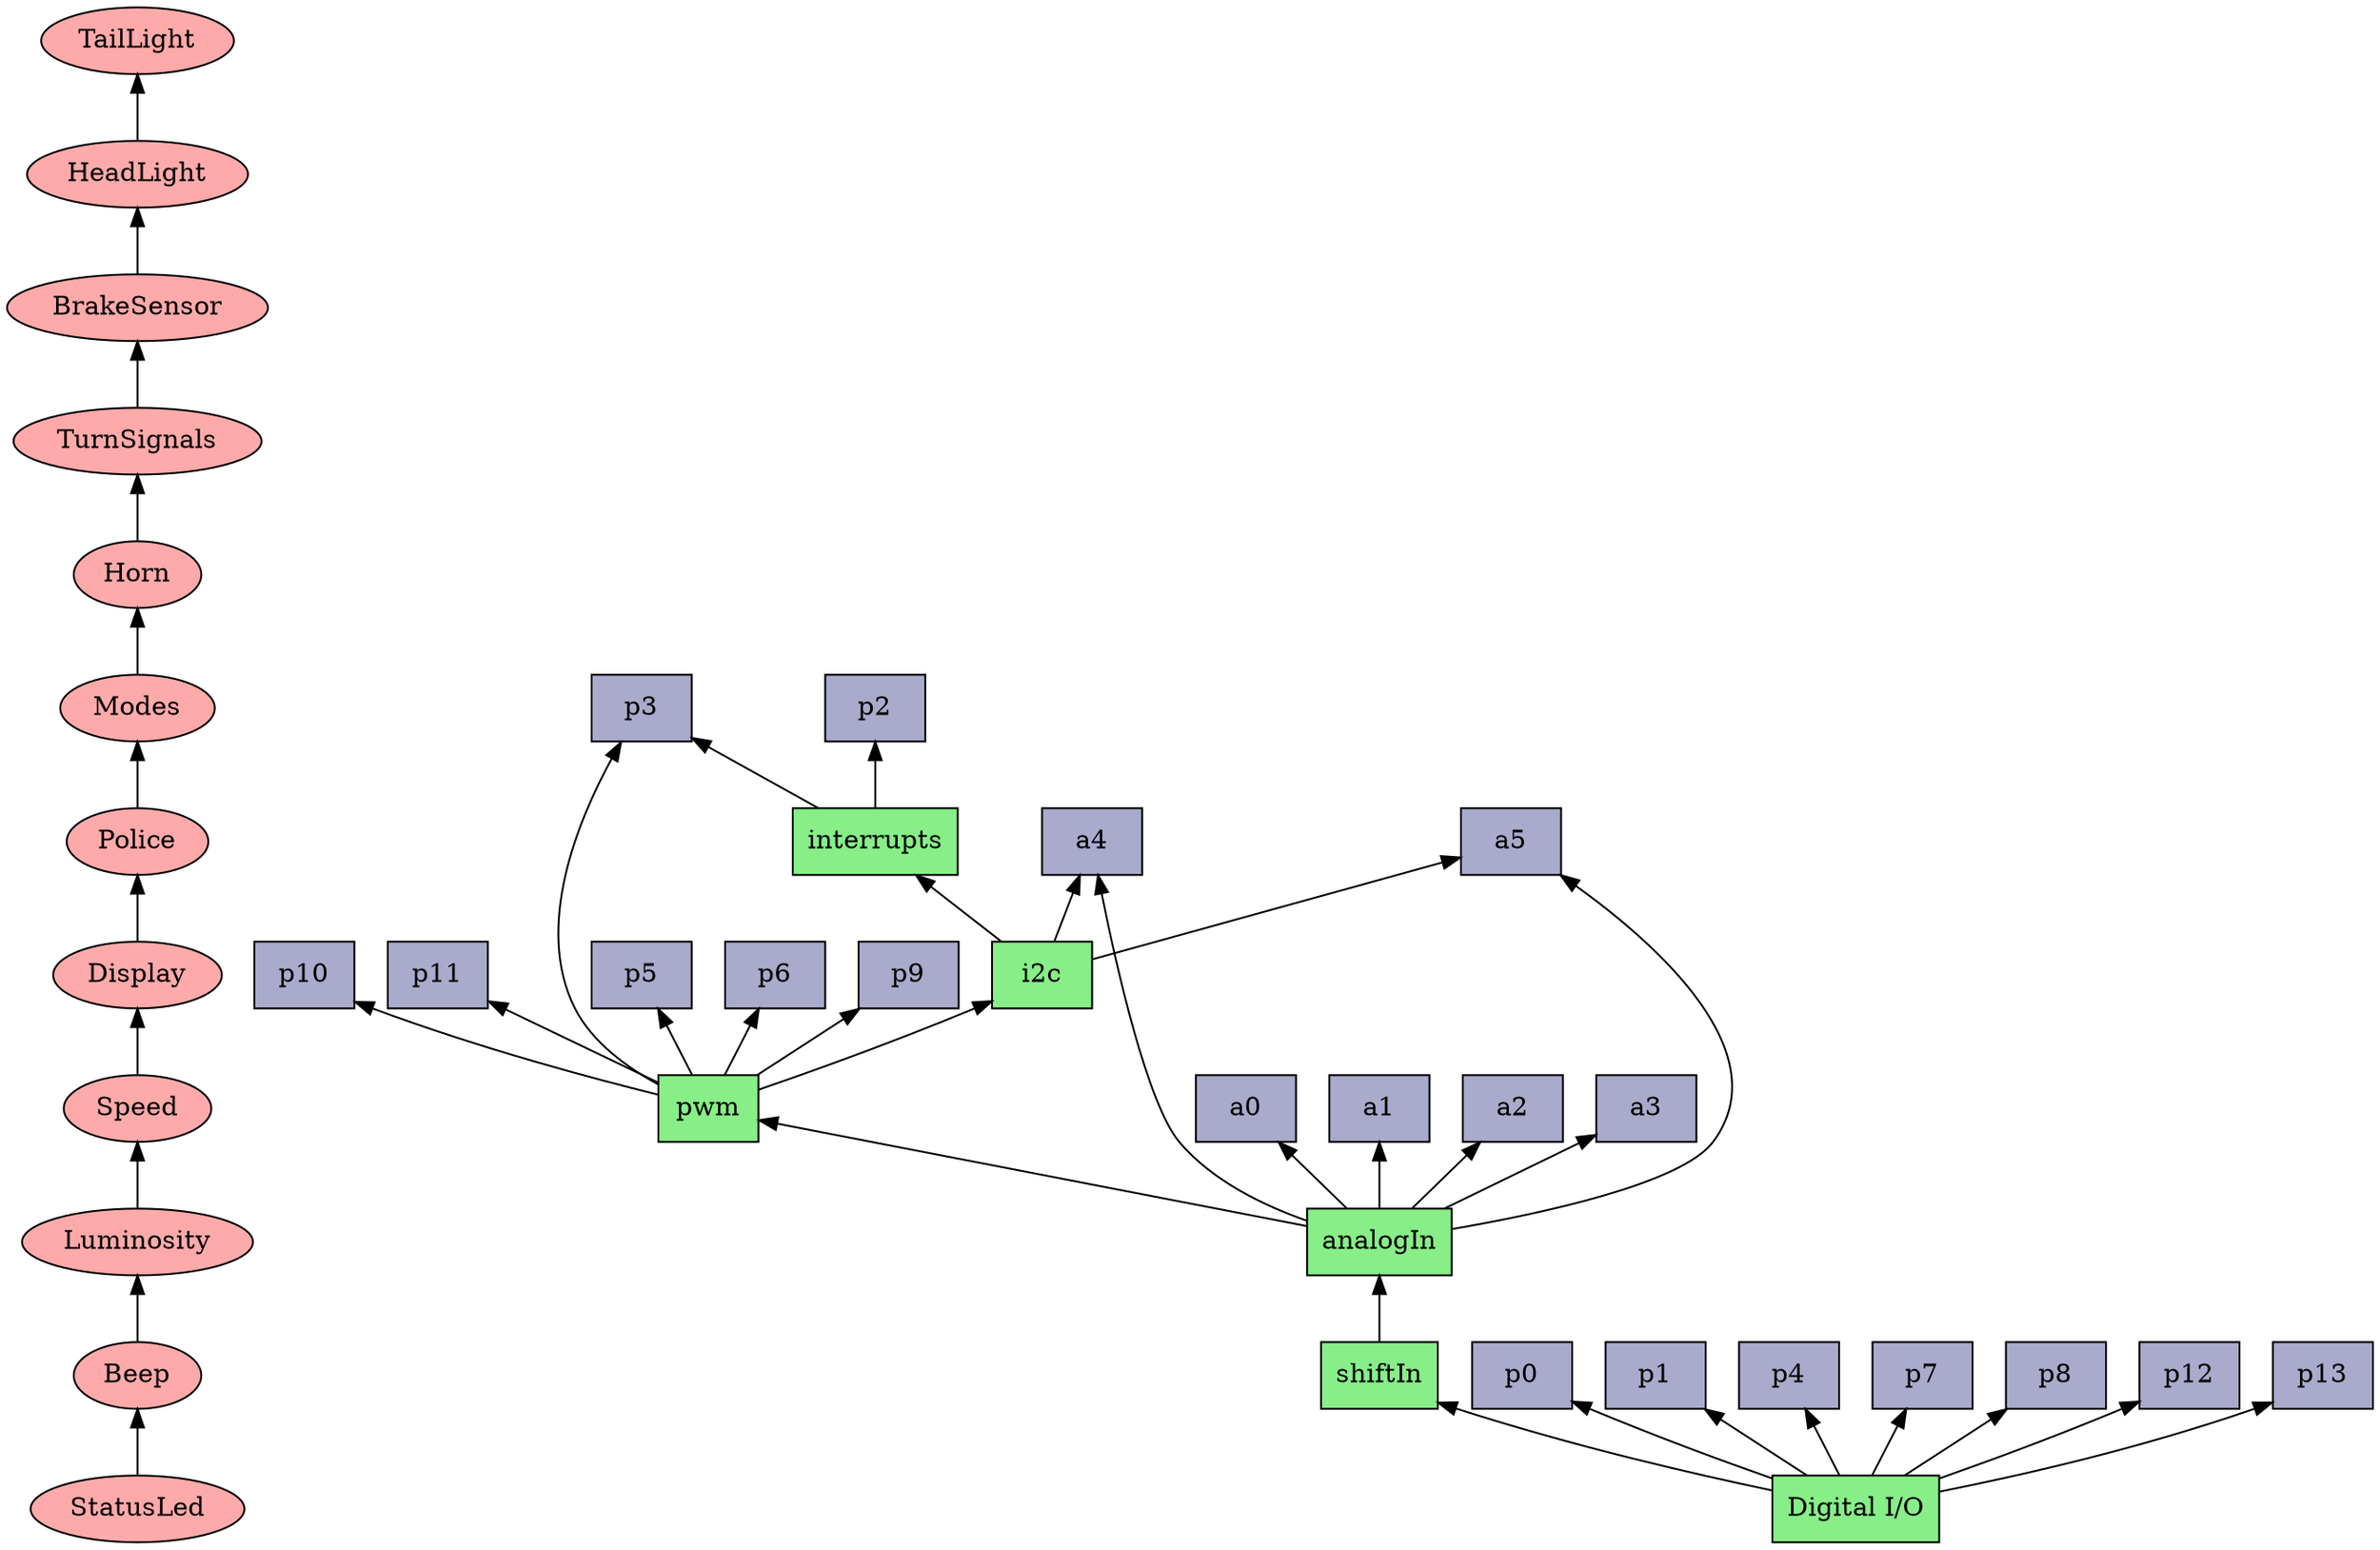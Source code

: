 digraph g {

rankdir = "BT"

subgraph FEATURES {
    node [style="filled" fillcolor="#ffaaaa"]

    TailLight
    HeadLight
    BrakeSensor
    TurnSignals
    Horn
    Modes
    Police
    Display
    Speed
    Luminosity
    Beep
    StatusLed

    StatusLed -> Beep -> Luminosity -> Speed -> Display -> Police -> Modes -> Horn -> TurnSignals -> BrakeSensor -> HeadLight -> TailLight
}




subgraph PIN_TYPES {
    node [shape="polygon" style="filled" fillcolor="#88ee88"]

    interrupts
    i2c
    pwm
    analogIn
    shiftIn
    digital [label="Digital I/O"]

    digital -> shiftIn -> analogIn -> pwm -> i2c -> interrupts
}


subgraph PINS {
    node [shape="rectangle" style="filled" fillcolor="#aaaacc"]

    p0
    p1
    p2
    p3
    p4
    p5
    p6
    p7
    p8
    p9
    p10
    p11
    p12
    p13
    a0
    a1
    a2
    a3
    a4
    a5
}


interrupts -> {p2 p3}
i2c -> {a4 a5}
pwm -> {p3 p5 p6 p9 p10 p11}
analogIn -> {a0 a1 a2 a3 a4 a5}
digital -> {p0 p1 p4 p7 p8 p12 p13}


// //digital -> analogIn -> pwm -> i2c -> interrupts






// {tailLeft tailRight} -> TailLight
// {head -> HeadLight}
// {bs} -> BrakeSensor
// {ls rs lb rb} -> TurnSignals
// {hb sp} -> Horn
// {mb} -> Modes
// {bl} -> Police
// {dispsda dispscl} -> Display
// {speed} -> Speed
// {lum} -> Luminosity
// {bz} -> Beep
// {st} -> StatusLed


// tailLeft [label="TailRedLeft"]
// tailRight [label="TailRedRight"]

// head [label="HeadLight"]

// bs [label="BrakeSensor"]
// lb [label="LeftTurnButton"]
// rb [label="RightTurnButton"]
// hb [label="HornButton"]
// mb [label="ModeButton"]

// inputs [label="Inputs Hub"]

// inLatch [label="Inputs Latch (out)"]
// inClock [label="Inputs Clock (out)"]
// inData [label="Inputs Data (in)"]

// ls [label="LeftSignal"]
// rs [label="RightSignal"]

// sp [label="Siren"]

// bl [label="TailBlue"]

// dispsda [label="Display(SDA)"]
// dispscl [label="Display(SCL)"]

// speed [label="SpeedSensor"]

// lum [label="LightSensor"]

// bz [label="BuzzerPin"]

// st [label="StatusLed"]


// st -> p13
// dispsda -> a4
// dispscl -> a5

}